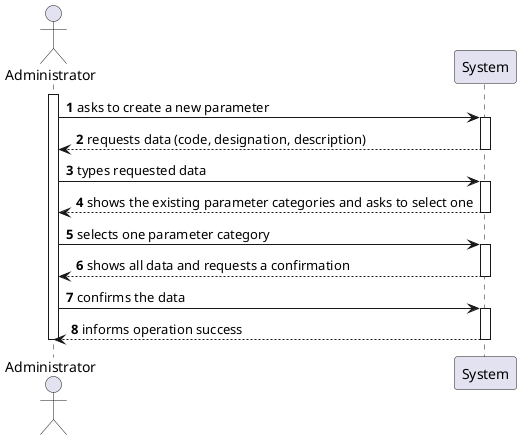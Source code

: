 @startuml
'https://plantuml.com/sequence-diagram

autonumber

actor Administrator as ADM
activate ADM

ADM -> System ++: asks to create a new parameter
System --> ADM --: requests data (code, designation, description)
ADM -> System ++: types requested data
System --> ADM --: shows the existing parameter categories and asks to select one
ADM -> System ++: selects one parameter category
System --> ADM --: shows all data and requests a confirmation
ADM -> System ++: confirms the data
System --> ADM --: informs operation success

deactivate ADM

@enduml